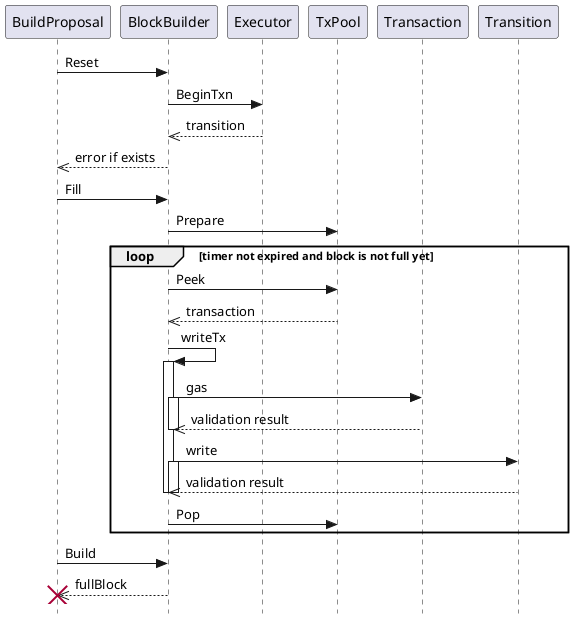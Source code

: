 @startuml
hide footbox
skinparam style strictuml

BuildProposal -> BlockBuilder: Reset
BlockBuilder -> Executor: BeginTxn
BlockBuilder <<-- Executor: transition
BuildProposal <<-- BlockBuilder: error if exists
BuildProposal -> BlockBuilder: Fill
BlockBuilder -> TxPool: Prepare



    loop timer not expired and block is not full yet
        BlockBuilder -> TxPool: Peek
        BlockBuilder <<-- TxPool: transaction

        BlockBuilder -> BlockBuilder: writeTx
        activate BlockBuilder
        BlockBuilder -> Transaction: gas
        activate BlockBuilder
        BlockBuilder <<-- Transaction: validation result
        deactivate BlockBuilder
        BlockBuilder -> Transition: write
        activate BlockBuilder
        BlockBuilder <<-- Transition: validation result
        deactivate BlockBuilder
        deactivate BlockBuilder
        
        BlockBuilder -> TxPool: Pop

 
    end
BuildProposal -> BlockBuilder: Build
BuildProposal <<-- BlockBuilder: fullBlock
destroy BuildProposal

@enduml
